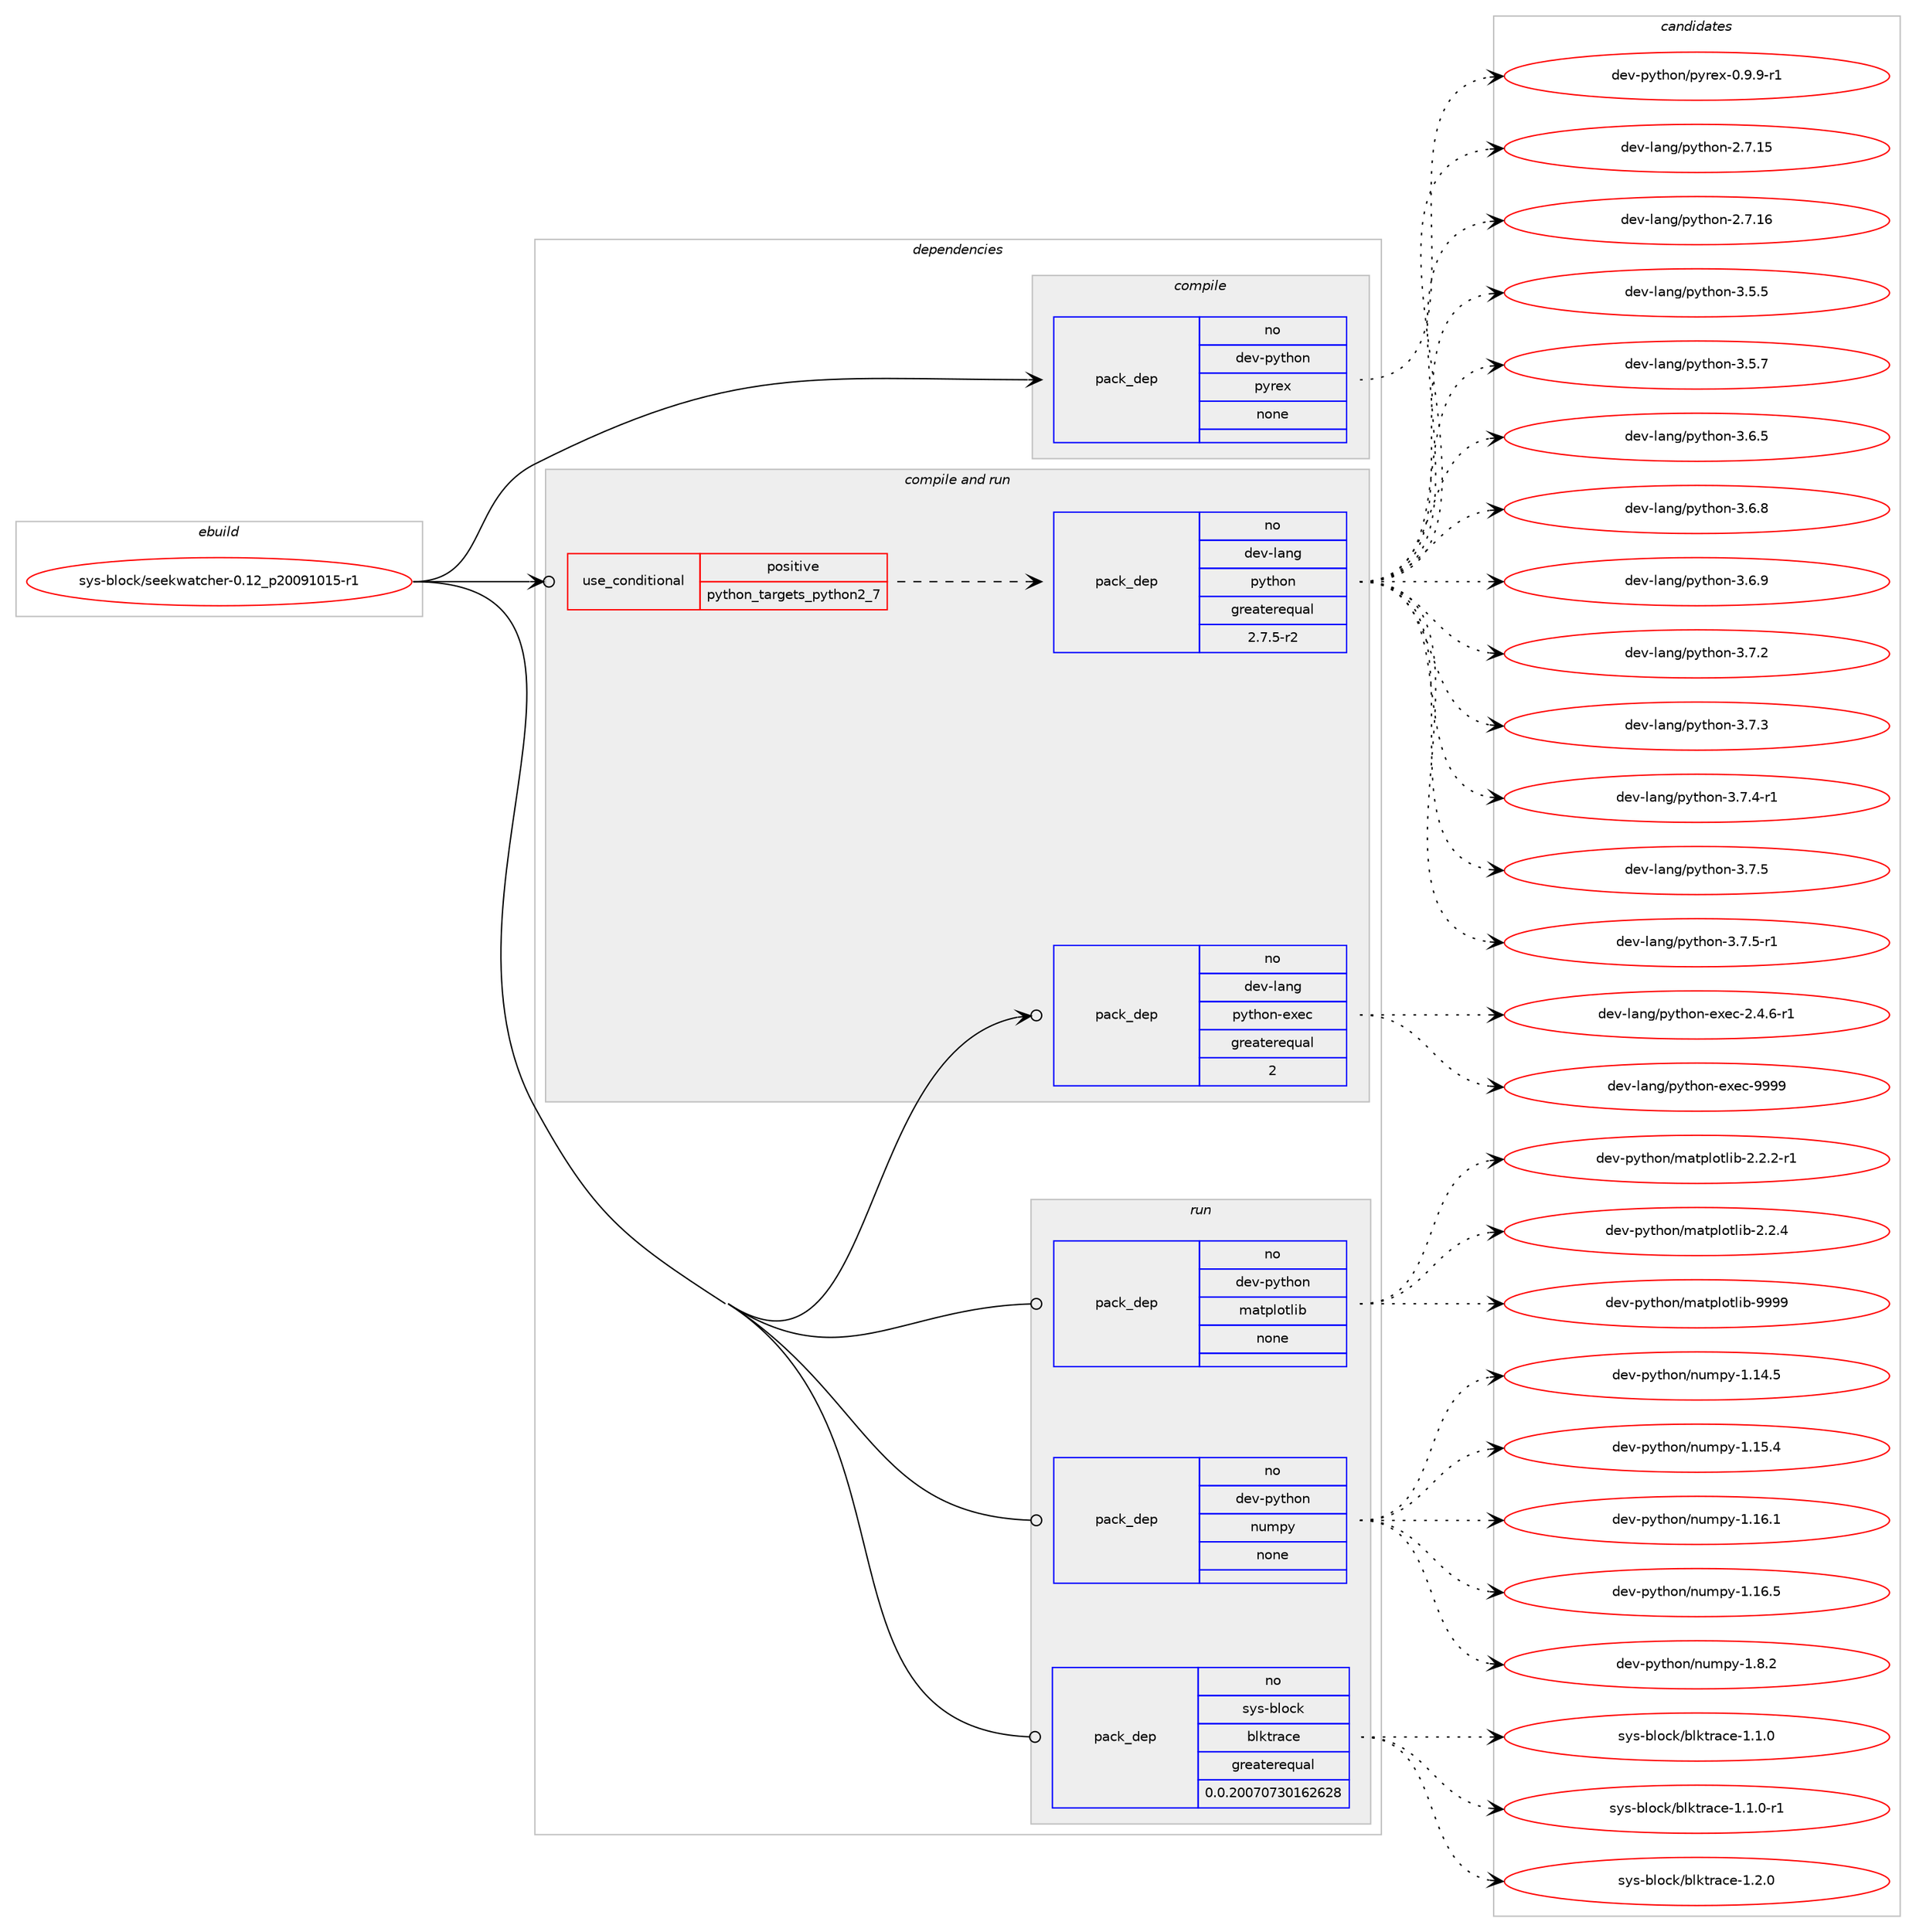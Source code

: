 digraph prolog {

# *************
# Graph options
# *************

newrank=true;
concentrate=true;
compound=true;
graph [rankdir=LR,fontname=Helvetica,fontsize=10,ranksep=1.5];#, ranksep=2.5, nodesep=0.2];
edge  [arrowhead=vee];
node  [fontname=Helvetica,fontsize=10];

# **********
# The ebuild
# **********

subgraph cluster_leftcol {
color=gray;
rank=same;
label=<<i>ebuild</i>>;
id [label="sys-block/seekwatcher-0.12_p20091015-r1", color=red, width=4, href="../sys-block/seekwatcher-0.12_p20091015-r1.svg"];
}

# ****************
# The dependencies
# ****************

subgraph cluster_midcol {
color=gray;
label=<<i>dependencies</i>>;
subgraph cluster_compile {
fillcolor="#eeeeee";
style=filled;
label=<<i>compile</i>>;
subgraph pack653670 {
dependency881468 [label=<<TABLE BORDER="0" CELLBORDER="1" CELLSPACING="0" CELLPADDING="4" WIDTH="220"><TR><TD ROWSPAN="6" CELLPADDING="30">pack_dep</TD></TR><TR><TD WIDTH="110">no</TD></TR><TR><TD>dev-python</TD></TR><TR><TD>pyrex</TD></TR><TR><TD>none</TD></TR><TR><TD></TD></TR></TABLE>>, shape=none, color=blue];
}
id:e -> dependency881468:w [weight=20,style="solid",arrowhead="vee"];
}
subgraph cluster_compileandrun {
fillcolor="#eeeeee";
style=filled;
label=<<i>compile and run</i>>;
subgraph cond212345 {
dependency881469 [label=<<TABLE BORDER="0" CELLBORDER="1" CELLSPACING="0" CELLPADDING="4"><TR><TD ROWSPAN="3" CELLPADDING="10">use_conditional</TD></TR><TR><TD>positive</TD></TR><TR><TD>python_targets_python2_7</TD></TR></TABLE>>, shape=none, color=red];
subgraph pack653671 {
dependency881470 [label=<<TABLE BORDER="0" CELLBORDER="1" CELLSPACING="0" CELLPADDING="4" WIDTH="220"><TR><TD ROWSPAN="6" CELLPADDING="30">pack_dep</TD></TR><TR><TD WIDTH="110">no</TD></TR><TR><TD>dev-lang</TD></TR><TR><TD>python</TD></TR><TR><TD>greaterequal</TD></TR><TR><TD>2.7.5-r2</TD></TR></TABLE>>, shape=none, color=blue];
}
dependency881469:e -> dependency881470:w [weight=20,style="dashed",arrowhead="vee"];
}
id:e -> dependency881469:w [weight=20,style="solid",arrowhead="odotvee"];
subgraph pack653672 {
dependency881471 [label=<<TABLE BORDER="0" CELLBORDER="1" CELLSPACING="0" CELLPADDING="4" WIDTH="220"><TR><TD ROWSPAN="6" CELLPADDING="30">pack_dep</TD></TR><TR><TD WIDTH="110">no</TD></TR><TR><TD>dev-lang</TD></TR><TR><TD>python-exec</TD></TR><TR><TD>greaterequal</TD></TR><TR><TD>2</TD></TR></TABLE>>, shape=none, color=blue];
}
id:e -> dependency881471:w [weight=20,style="solid",arrowhead="odotvee"];
}
subgraph cluster_run {
fillcolor="#eeeeee";
style=filled;
label=<<i>run</i>>;
subgraph pack653673 {
dependency881472 [label=<<TABLE BORDER="0" CELLBORDER="1" CELLSPACING="0" CELLPADDING="4" WIDTH="220"><TR><TD ROWSPAN="6" CELLPADDING="30">pack_dep</TD></TR><TR><TD WIDTH="110">no</TD></TR><TR><TD>dev-python</TD></TR><TR><TD>matplotlib</TD></TR><TR><TD>none</TD></TR><TR><TD></TD></TR></TABLE>>, shape=none, color=blue];
}
id:e -> dependency881472:w [weight=20,style="solid",arrowhead="odot"];
subgraph pack653674 {
dependency881473 [label=<<TABLE BORDER="0" CELLBORDER="1" CELLSPACING="0" CELLPADDING="4" WIDTH="220"><TR><TD ROWSPAN="6" CELLPADDING="30">pack_dep</TD></TR><TR><TD WIDTH="110">no</TD></TR><TR><TD>dev-python</TD></TR><TR><TD>numpy</TD></TR><TR><TD>none</TD></TR><TR><TD></TD></TR></TABLE>>, shape=none, color=blue];
}
id:e -> dependency881473:w [weight=20,style="solid",arrowhead="odot"];
subgraph pack653675 {
dependency881474 [label=<<TABLE BORDER="0" CELLBORDER="1" CELLSPACING="0" CELLPADDING="4" WIDTH="220"><TR><TD ROWSPAN="6" CELLPADDING="30">pack_dep</TD></TR><TR><TD WIDTH="110">no</TD></TR><TR><TD>sys-block</TD></TR><TR><TD>blktrace</TD></TR><TR><TD>greaterequal</TD></TR><TR><TD>0.0.20070730162628</TD></TR></TABLE>>, shape=none, color=blue];
}
id:e -> dependency881474:w [weight=20,style="solid",arrowhead="odot"];
}
}

# **************
# The candidates
# **************

subgraph cluster_choices {
rank=same;
color=gray;
label=<<i>candidates</i>>;

subgraph choice653670 {
color=black;
nodesep=1;
choice10010111845112121116104111110471121211141011204548465746574511449 [label="dev-python/pyrex-0.9.9-r1", color=red, width=4,href="../dev-python/pyrex-0.9.9-r1.svg"];
dependency881468:e -> choice10010111845112121116104111110471121211141011204548465746574511449:w [style=dotted,weight="100"];
}
subgraph choice653671 {
color=black;
nodesep=1;
choice10010111845108971101034711212111610411111045504655464953 [label="dev-lang/python-2.7.15", color=red, width=4,href="../dev-lang/python-2.7.15.svg"];
choice10010111845108971101034711212111610411111045504655464954 [label="dev-lang/python-2.7.16", color=red, width=4,href="../dev-lang/python-2.7.16.svg"];
choice100101118451089711010347112121116104111110455146534653 [label="dev-lang/python-3.5.5", color=red, width=4,href="../dev-lang/python-3.5.5.svg"];
choice100101118451089711010347112121116104111110455146534655 [label="dev-lang/python-3.5.7", color=red, width=4,href="../dev-lang/python-3.5.7.svg"];
choice100101118451089711010347112121116104111110455146544653 [label="dev-lang/python-3.6.5", color=red, width=4,href="../dev-lang/python-3.6.5.svg"];
choice100101118451089711010347112121116104111110455146544656 [label="dev-lang/python-3.6.8", color=red, width=4,href="../dev-lang/python-3.6.8.svg"];
choice100101118451089711010347112121116104111110455146544657 [label="dev-lang/python-3.6.9", color=red, width=4,href="../dev-lang/python-3.6.9.svg"];
choice100101118451089711010347112121116104111110455146554650 [label="dev-lang/python-3.7.2", color=red, width=4,href="../dev-lang/python-3.7.2.svg"];
choice100101118451089711010347112121116104111110455146554651 [label="dev-lang/python-3.7.3", color=red, width=4,href="../dev-lang/python-3.7.3.svg"];
choice1001011184510897110103471121211161041111104551465546524511449 [label="dev-lang/python-3.7.4-r1", color=red, width=4,href="../dev-lang/python-3.7.4-r1.svg"];
choice100101118451089711010347112121116104111110455146554653 [label="dev-lang/python-3.7.5", color=red, width=4,href="../dev-lang/python-3.7.5.svg"];
choice1001011184510897110103471121211161041111104551465546534511449 [label="dev-lang/python-3.7.5-r1", color=red, width=4,href="../dev-lang/python-3.7.5-r1.svg"];
dependency881470:e -> choice10010111845108971101034711212111610411111045504655464953:w [style=dotted,weight="100"];
dependency881470:e -> choice10010111845108971101034711212111610411111045504655464954:w [style=dotted,weight="100"];
dependency881470:e -> choice100101118451089711010347112121116104111110455146534653:w [style=dotted,weight="100"];
dependency881470:e -> choice100101118451089711010347112121116104111110455146534655:w [style=dotted,weight="100"];
dependency881470:e -> choice100101118451089711010347112121116104111110455146544653:w [style=dotted,weight="100"];
dependency881470:e -> choice100101118451089711010347112121116104111110455146544656:w [style=dotted,weight="100"];
dependency881470:e -> choice100101118451089711010347112121116104111110455146544657:w [style=dotted,weight="100"];
dependency881470:e -> choice100101118451089711010347112121116104111110455146554650:w [style=dotted,weight="100"];
dependency881470:e -> choice100101118451089711010347112121116104111110455146554651:w [style=dotted,weight="100"];
dependency881470:e -> choice1001011184510897110103471121211161041111104551465546524511449:w [style=dotted,weight="100"];
dependency881470:e -> choice100101118451089711010347112121116104111110455146554653:w [style=dotted,weight="100"];
dependency881470:e -> choice1001011184510897110103471121211161041111104551465546534511449:w [style=dotted,weight="100"];
}
subgraph choice653672 {
color=black;
nodesep=1;
choice10010111845108971101034711212111610411111045101120101994550465246544511449 [label="dev-lang/python-exec-2.4.6-r1", color=red, width=4,href="../dev-lang/python-exec-2.4.6-r1.svg"];
choice10010111845108971101034711212111610411111045101120101994557575757 [label="dev-lang/python-exec-9999", color=red, width=4,href="../dev-lang/python-exec-9999.svg"];
dependency881471:e -> choice10010111845108971101034711212111610411111045101120101994550465246544511449:w [style=dotted,weight="100"];
dependency881471:e -> choice10010111845108971101034711212111610411111045101120101994557575757:w [style=dotted,weight="100"];
}
subgraph choice653673 {
color=black;
nodesep=1;
choice100101118451121211161041111104710997116112108111116108105984550465046504511449 [label="dev-python/matplotlib-2.2.2-r1", color=red, width=4,href="../dev-python/matplotlib-2.2.2-r1.svg"];
choice10010111845112121116104111110471099711611210811111610810598455046504652 [label="dev-python/matplotlib-2.2.4", color=red, width=4,href="../dev-python/matplotlib-2.2.4.svg"];
choice100101118451121211161041111104710997116112108111116108105984557575757 [label="dev-python/matplotlib-9999", color=red, width=4,href="../dev-python/matplotlib-9999.svg"];
dependency881472:e -> choice100101118451121211161041111104710997116112108111116108105984550465046504511449:w [style=dotted,weight="100"];
dependency881472:e -> choice10010111845112121116104111110471099711611210811111610810598455046504652:w [style=dotted,weight="100"];
dependency881472:e -> choice100101118451121211161041111104710997116112108111116108105984557575757:w [style=dotted,weight="100"];
}
subgraph choice653674 {
color=black;
nodesep=1;
choice100101118451121211161041111104711011710911212145494649524653 [label="dev-python/numpy-1.14.5", color=red, width=4,href="../dev-python/numpy-1.14.5.svg"];
choice100101118451121211161041111104711011710911212145494649534652 [label="dev-python/numpy-1.15.4", color=red, width=4,href="../dev-python/numpy-1.15.4.svg"];
choice100101118451121211161041111104711011710911212145494649544649 [label="dev-python/numpy-1.16.1", color=red, width=4,href="../dev-python/numpy-1.16.1.svg"];
choice100101118451121211161041111104711011710911212145494649544653 [label="dev-python/numpy-1.16.5", color=red, width=4,href="../dev-python/numpy-1.16.5.svg"];
choice1001011184511212111610411111047110117109112121454946564650 [label="dev-python/numpy-1.8.2", color=red, width=4,href="../dev-python/numpy-1.8.2.svg"];
dependency881473:e -> choice100101118451121211161041111104711011710911212145494649524653:w [style=dotted,weight="100"];
dependency881473:e -> choice100101118451121211161041111104711011710911212145494649534652:w [style=dotted,weight="100"];
dependency881473:e -> choice100101118451121211161041111104711011710911212145494649544649:w [style=dotted,weight="100"];
dependency881473:e -> choice100101118451121211161041111104711011710911212145494649544653:w [style=dotted,weight="100"];
dependency881473:e -> choice1001011184511212111610411111047110117109112121454946564650:w [style=dotted,weight="100"];
}
subgraph choice653675 {
color=black;
nodesep=1;
choice11512111545981081119910747981081071161149799101454946494648 [label="sys-block/blktrace-1.1.0", color=red, width=4,href="../sys-block/blktrace-1.1.0.svg"];
choice115121115459810811199107479810810711611497991014549464946484511449 [label="sys-block/blktrace-1.1.0-r1", color=red, width=4,href="../sys-block/blktrace-1.1.0-r1.svg"];
choice11512111545981081119910747981081071161149799101454946504648 [label="sys-block/blktrace-1.2.0", color=red, width=4,href="../sys-block/blktrace-1.2.0.svg"];
dependency881474:e -> choice11512111545981081119910747981081071161149799101454946494648:w [style=dotted,weight="100"];
dependency881474:e -> choice115121115459810811199107479810810711611497991014549464946484511449:w [style=dotted,weight="100"];
dependency881474:e -> choice11512111545981081119910747981081071161149799101454946504648:w [style=dotted,weight="100"];
}
}

}

